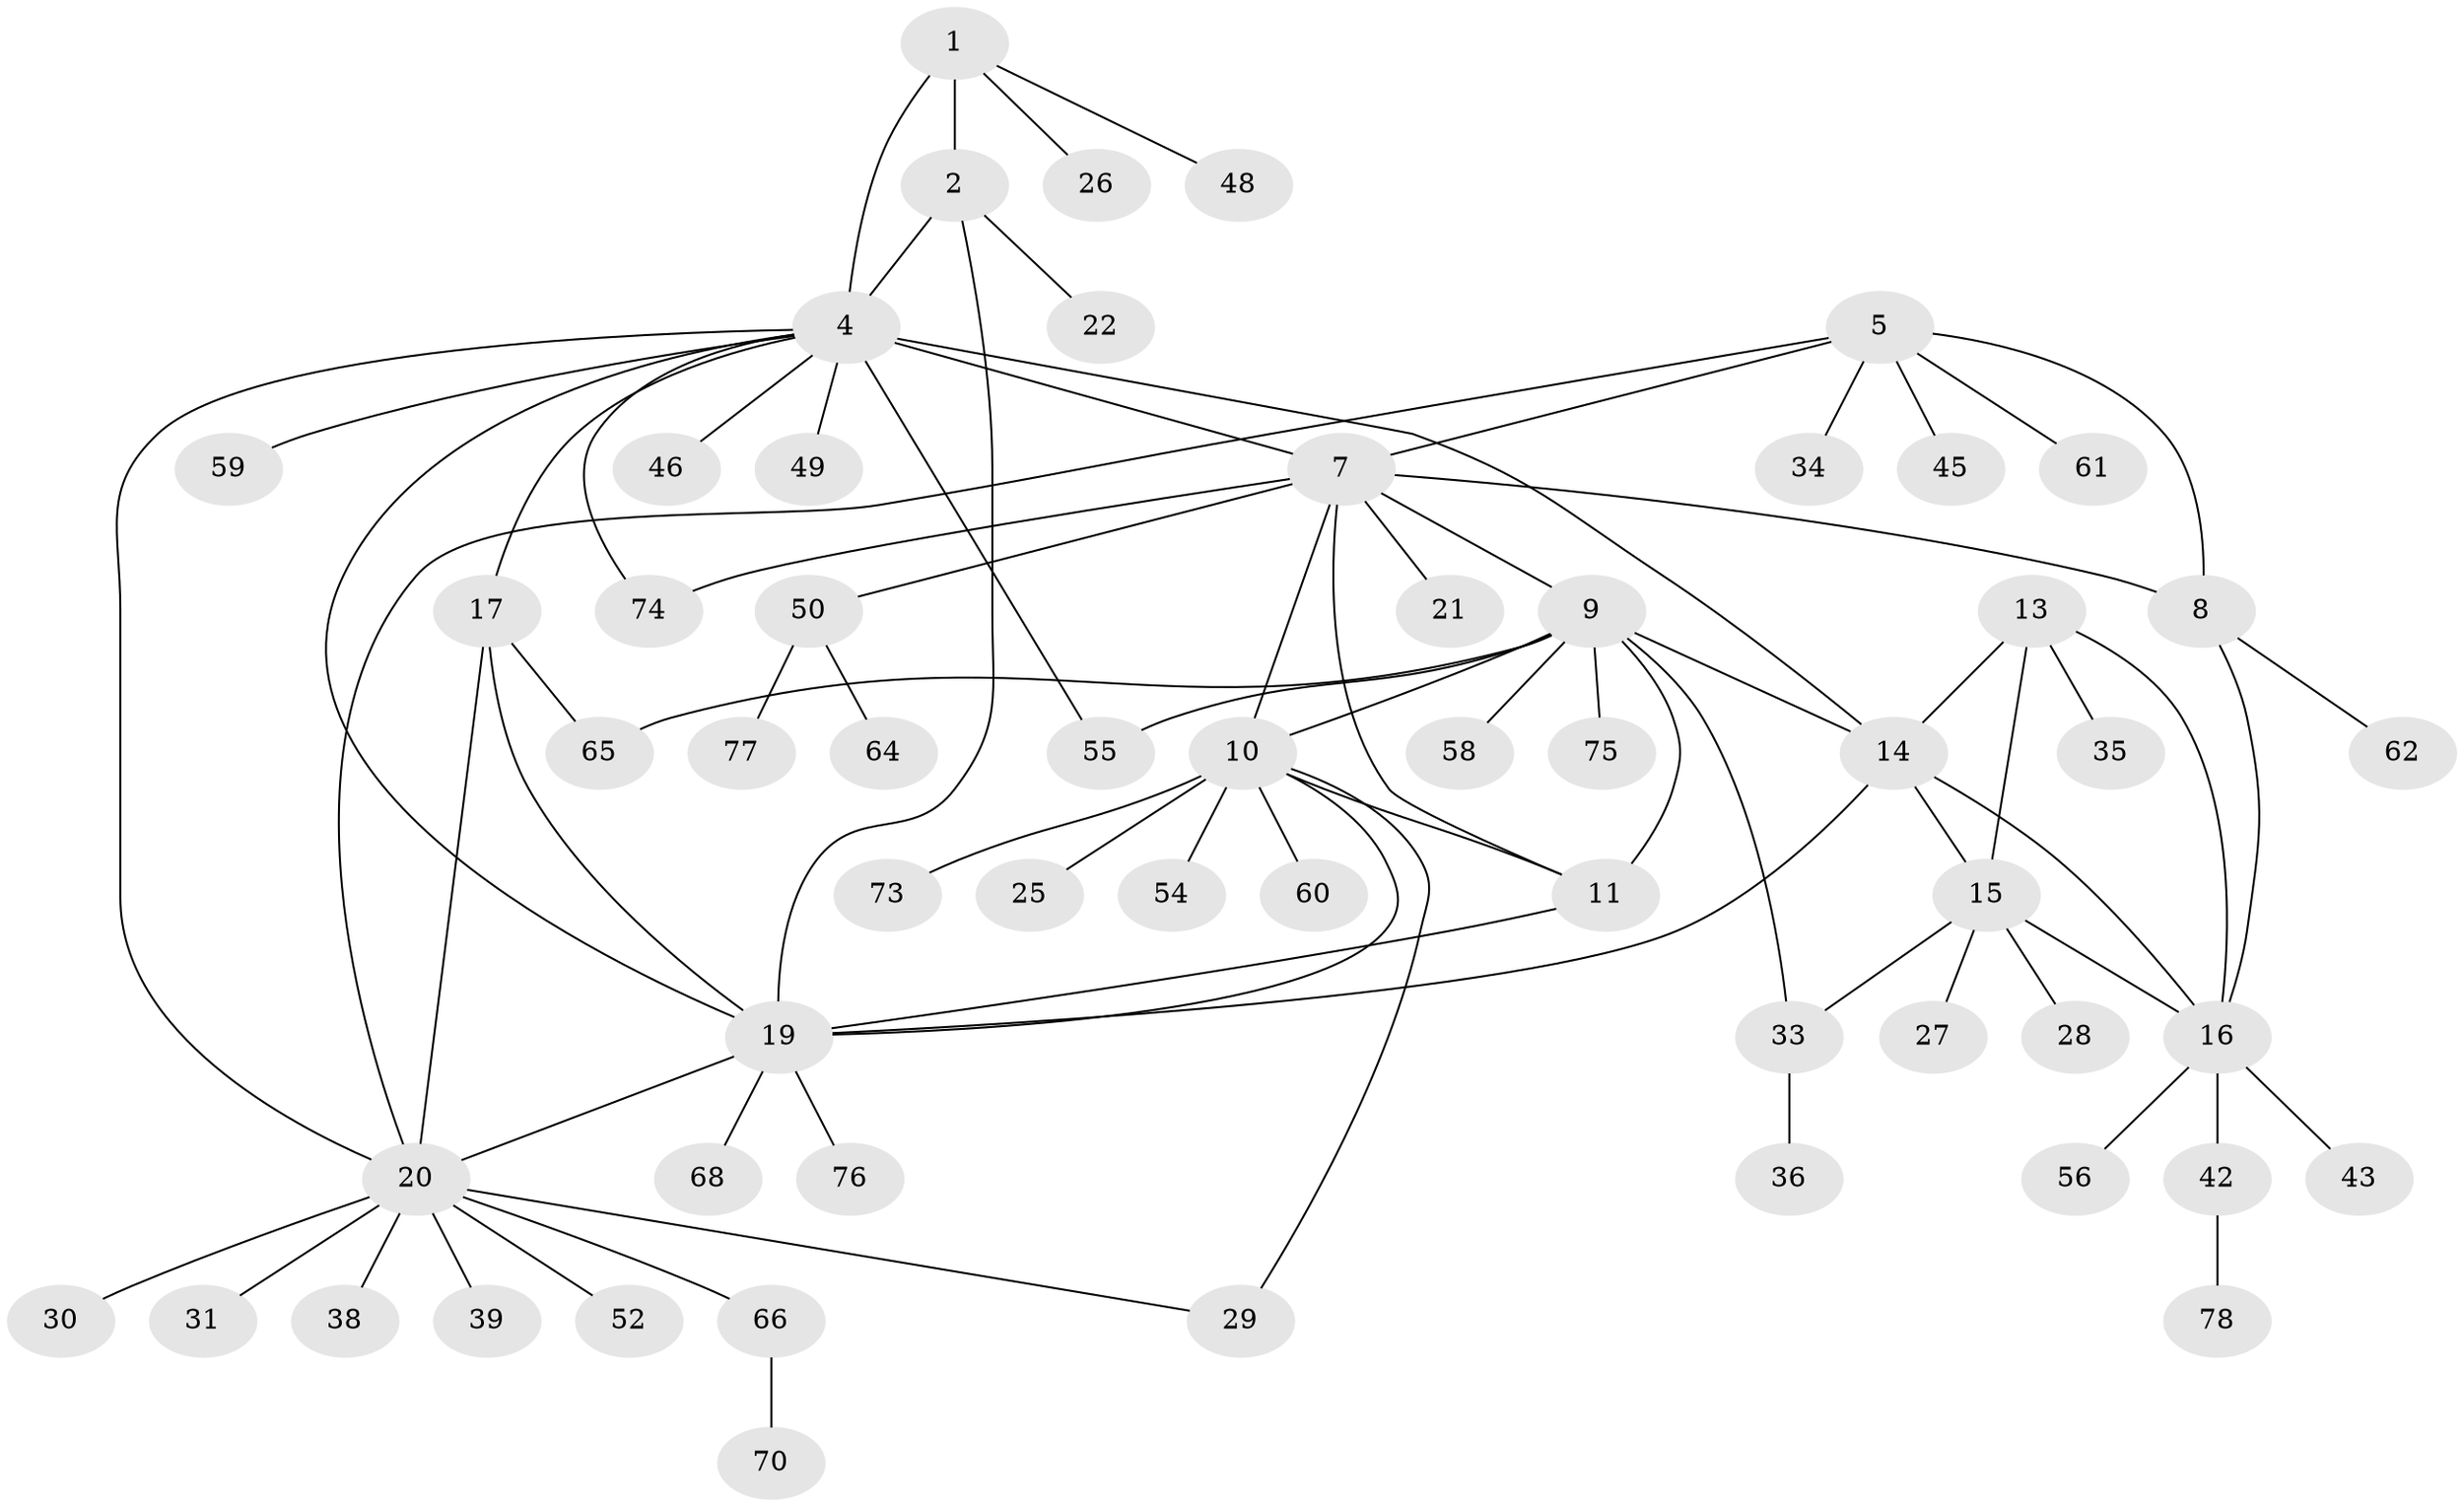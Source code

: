// original degree distribution, {5: 0.05, 3: 0.05, 11: 0.0125, 4: 0.0375, 6: 0.05, 7: 0.0375, 9: 0.025, 8: 0.025, 12: 0.0125, 1: 0.525, 2: 0.175}
// Generated by graph-tools (version 1.1) at 2025/42/03/06/25 10:42:12]
// undirected, 58 vertices, 80 edges
graph export_dot {
graph [start="1"]
  node [color=gray90,style=filled];
  1 [super="+3"];
  2 [super="+24"];
  4 [super="+18"];
  5 [super="+6"];
  7 [super="+12"];
  8 [super="+41"];
  9 [super="+80"];
  10 [super="+57"];
  11;
  13 [super="+47"];
  14 [super="+23"];
  15 [super="+53"];
  16 [super="+71"];
  17 [super="+32"];
  19 [super="+67"];
  20 [super="+51"];
  21;
  22;
  25;
  26 [super="+37"];
  27 [super="+40"];
  28;
  29;
  30;
  31;
  33;
  34;
  35;
  36;
  38;
  39;
  42;
  43 [super="+44"];
  45;
  46;
  48;
  49 [super="+72"];
  50 [super="+69"];
  52;
  54;
  55 [super="+63"];
  56;
  58;
  59;
  60;
  61;
  62;
  64;
  65;
  66;
  68;
  70;
  73;
  74;
  75;
  76;
  77;
  78 [super="+79"];
  1 -- 2 [weight=2];
  1 -- 4 [weight=2];
  1 -- 26;
  1 -- 48;
  2 -- 4;
  2 -- 22;
  2 -- 19;
  4 -- 7 [weight=2];
  4 -- 14;
  4 -- 46;
  4 -- 55 [weight=2];
  4 -- 59;
  4 -- 74;
  4 -- 17;
  4 -- 49;
  4 -- 19;
  4 -- 20;
  5 -- 7 [weight=2];
  5 -- 8 [weight=2];
  5 -- 20;
  5 -- 34;
  5 -- 61;
  5 -- 45;
  7 -- 8;
  7 -- 21;
  7 -- 50;
  7 -- 74;
  7 -- 9;
  7 -- 10;
  7 -- 11;
  8 -- 16;
  8 -- 62;
  9 -- 10;
  9 -- 11;
  9 -- 14;
  9 -- 58;
  9 -- 65;
  9 -- 75;
  9 -- 33;
  9 -- 55;
  10 -- 11;
  10 -- 25;
  10 -- 29;
  10 -- 54;
  10 -- 73;
  10 -- 60;
  10 -- 19;
  11 -- 19;
  13 -- 14;
  13 -- 15;
  13 -- 16;
  13 -- 35;
  14 -- 15;
  14 -- 16;
  14 -- 19;
  15 -- 16;
  15 -- 27;
  15 -- 28;
  15 -- 33;
  16 -- 42;
  16 -- 43;
  16 -- 56;
  17 -- 19;
  17 -- 20;
  17 -- 65;
  19 -- 20;
  19 -- 76;
  19 -- 68;
  20 -- 29;
  20 -- 30;
  20 -- 31;
  20 -- 38;
  20 -- 39;
  20 -- 52;
  20 -- 66;
  33 -- 36;
  42 -- 78;
  50 -- 64;
  50 -- 77;
  66 -- 70;
}
